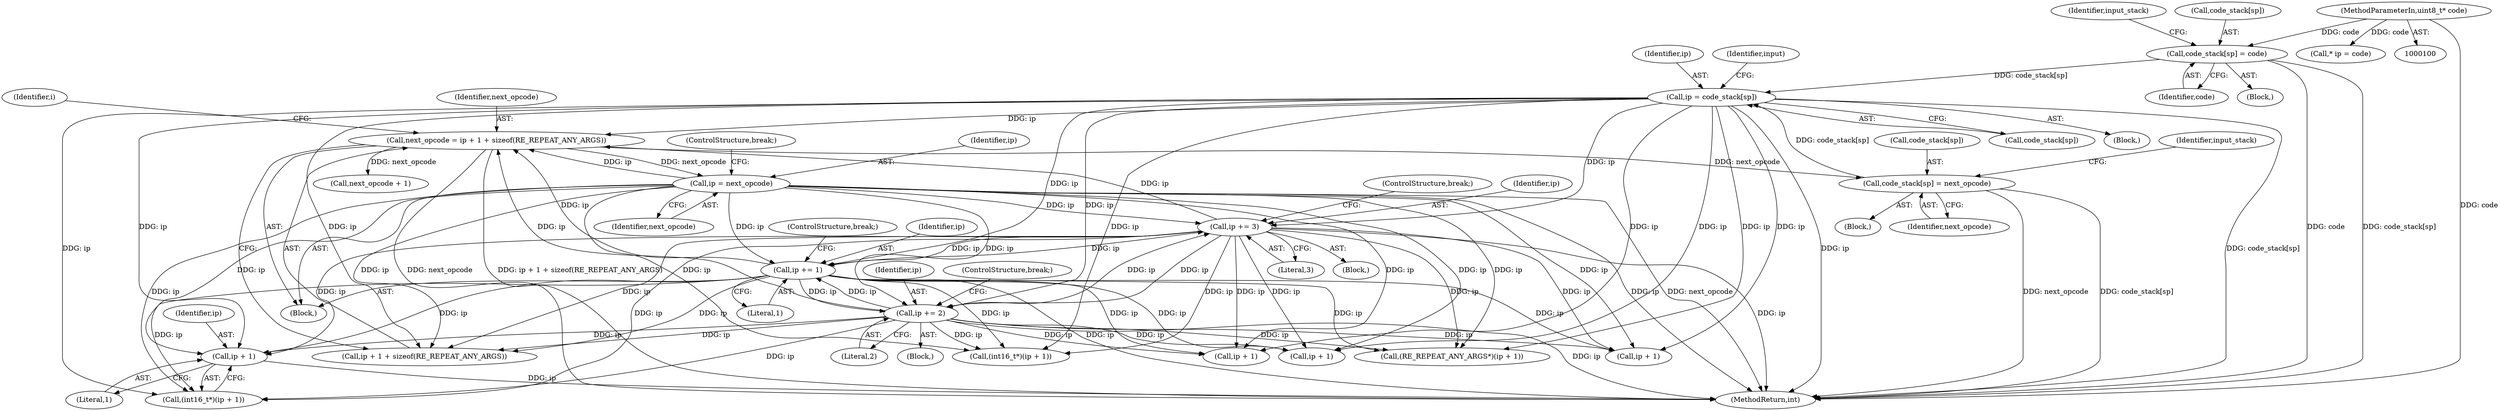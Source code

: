 digraph "0_yara_992480c30f75943e9cd6245bb2015c7737f9b661@pointer" {
"1000295" [label="(Call,ip + 1)"];
"1000186" [label="(Call,ip = code_stack[sp])"];
"1000403" [label="(Call,code_stack[sp] = next_opcode)"];
"1000339" [label="(Call,next_opcode = ip + 1 + sizeof(RE_REPEAT_ANY_ARGS))"];
"1000312" [label="(Call,ip += 3)"];
"1000327" [label="(Call,ip += 1)"];
"1000434" [label="(Call,ip = next_opcode)"];
"1000269" [label="(Call,ip += 2)"];
"1000162" [label="(Call,code_stack[sp] = code)"];
"1000101" [label="(MethodParameterIn,uint8_t* code)"];
"1000285" [label="(Call,ip + 1)"];
"1000327" [label="(Call,ip += 1)"];
"1000436" [label="(Identifier,next_opcode)"];
"1000166" [label="(Identifier,code)"];
"1000188" [label="(Call,code_stack[sp])"];
"1000437" [label="(ControlStructure,break;)"];
"1000330" [label="(ControlStructure,break;)"];
"1000349" [label="(Identifier,i)"];
"1000314" [label="(Literal,3)"];
"1000186" [label="(Call,ip = code_stack[sp])"];
"1000334" [label="(Call,(RE_REPEAT_ANY_ARGS*)(ip + 1))"];
"1000297" [label="(Literal,1)"];
"1000270" [label="(Identifier,ip)"];
"1000277" [label="(ControlStructure,break;)"];
"1000295" [label="(Call,ip + 1)"];
"1000109" [label="(Block,)"];
"1000340" [label="(Identifier,next_opcode)"];
"1000101" [label="(MethodParameterIn,uint8_t* code)"];
"1000271" [label="(Literal,2)"];
"1000390" [label="(Call,next_opcode + 1)"];
"1000169" [label="(Identifier,input_stack)"];
"1000312" [label="(Call,ip += 3)"];
"1000404" [label="(Call,code_stack[sp])"];
"1000320" [label="(ControlStructure,break;)"];
"1000452" [label="(MethodReturn,int)"];
"1000183" [label="(Block,)"];
"1000341" [label="(Call,ip + 1 + sizeof(RE_REPEAT_ANY_ARGS))"];
"1000410" [label="(Identifier,input_stack)"];
"1000187" [label="(Identifier,ip)"];
"1000162" [label="(Call,code_stack[sp] = code)"];
"1000293" [label="(Call,(int16_t*)(ip + 1))"];
"1000163" [label="(Call,code_stack[sp])"];
"1000407" [label="(Identifier,next_opcode)"];
"1000269" [label="(Call,ip += 2)"];
"1000329" [label="(Literal,1)"];
"1000253" [label="(Block,)"];
"1000434" [label="(Call,ip = next_opcode)"];
"1000115" [label="(Call,* ip = code)"];
"1000263" [label="(Block,)"];
"1000283" [label="(Call,(int16_t*)(ip + 1))"];
"1000306" [label="(Block,)"];
"1000192" [label="(Identifier,input)"];
"1000313" [label="(Identifier,ip)"];
"1000260" [label="(Call,ip + 1)"];
"1000339" [label="(Call,next_opcode = ip + 1 + sizeof(RE_REPEAT_ANY_ARGS))"];
"1000336" [label="(Call,ip + 1)"];
"1000395" [label="(Block,)"];
"1000328" [label="(Identifier,ip)"];
"1000403" [label="(Call,code_stack[sp] = next_opcode)"];
"1000435" [label="(Identifier,ip)"];
"1000296" [label="(Identifier,ip)"];
"1000295" -> "1000293"  [label="AST: "];
"1000295" -> "1000297"  [label="CFG: "];
"1000296" -> "1000295"  [label="AST: "];
"1000297" -> "1000295"  [label="AST: "];
"1000293" -> "1000295"  [label="CFG: "];
"1000295" -> "1000452"  [label="DDG: ip"];
"1000186" -> "1000295"  [label="DDG: ip"];
"1000312" -> "1000295"  [label="DDG: ip"];
"1000327" -> "1000295"  [label="DDG: ip"];
"1000434" -> "1000295"  [label="DDG: ip"];
"1000269" -> "1000295"  [label="DDG: ip"];
"1000186" -> "1000183"  [label="AST: "];
"1000186" -> "1000188"  [label="CFG: "];
"1000187" -> "1000186"  [label="AST: "];
"1000188" -> "1000186"  [label="AST: "];
"1000192" -> "1000186"  [label="CFG: "];
"1000186" -> "1000452"  [label="DDG: code_stack[sp]"];
"1000186" -> "1000452"  [label="DDG: ip"];
"1000403" -> "1000186"  [label="DDG: code_stack[sp]"];
"1000162" -> "1000186"  [label="DDG: code_stack[sp]"];
"1000186" -> "1000260"  [label="DDG: ip"];
"1000186" -> "1000269"  [label="DDG: ip"];
"1000186" -> "1000283"  [label="DDG: ip"];
"1000186" -> "1000285"  [label="DDG: ip"];
"1000186" -> "1000293"  [label="DDG: ip"];
"1000186" -> "1000312"  [label="DDG: ip"];
"1000186" -> "1000327"  [label="DDG: ip"];
"1000186" -> "1000334"  [label="DDG: ip"];
"1000186" -> "1000336"  [label="DDG: ip"];
"1000186" -> "1000339"  [label="DDG: ip"];
"1000186" -> "1000341"  [label="DDG: ip"];
"1000403" -> "1000395"  [label="AST: "];
"1000403" -> "1000407"  [label="CFG: "];
"1000404" -> "1000403"  [label="AST: "];
"1000407" -> "1000403"  [label="AST: "];
"1000410" -> "1000403"  [label="CFG: "];
"1000403" -> "1000452"  [label="DDG: code_stack[sp]"];
"1000403" -> "1000452"  [label="DDG: next_opcode"];
"1000339" -> "1000403"  [label="DDG: next_opcode"];
"1000339" -> "1000253"  [label="AST: "];
"1000339" -> "1000341"  [label="CFG: "];
"1000340" -> "1000339"  [label="AST: "];
"1000341" -> "1000339"  [label="AST: "];
"1000349" -> "1000339"  [label="CFG: "];
"1000339" -> "1000452"  [label="DDG: next_opcode"];
"1000339" -> "1000452"  [label="DDG: ip + 1 + sizeof(RE_REPEAT_ANY_ARGS)"];
"1000312" -> "1000339"  [label="DDG: ip"];
"1000327" -> "1000339"  [label="DDG: ip"];
"1000434" -> "1000339"  [label="DDG: ip"];
"1000269" -> "1000339"  [label="DDG: ip"];
"1000339" -> "1000390"  [label="DDG: next_opcode"];
"1000339" -> "1000434"  [label="DDG: next_opcode"];
"1000312" -> "1000306"  [label="AST: "];
"1000312" -> "1000314"  [label="CFG: "];
"1000313" -> "1000312"  [label="AST: "];
"1000314" -> "1000312"  [label="AST: "];
"1000320" -> "1000312"  [label="CFG: "];
"1000312" -> "1000452"  [label="DDG: ip"];
"1000312" -> "1000260"  [label="DDG: ip"];
"1000312" -> "1000269"  [label="DDG: ip"];
"1000312" -> "1000283"  [label="DDG: ip"];
"1000312" -> "1000285"  [label="DDG: ip"];
"1000312" -> "1000293"  [label="DDG: ip"];
"1000327" -> "1000312"  [label="DDG: ip"];
"1000434" -> "1000312"  [label="DDG: ip"];
"1000269" -> "1000312"  [label="DDG: ip"];
"1000312" -> "1000327"  [label="DDG: ip"];
"1000312" -> "1000334"  [label="DDG: ip"];
"1000312" -> "1000336"  [label="DDG: ip"];
"1000312" -> "1000341"  [label="DDG: ip"];
"1000327" -> "1000253"  [label="AST: "];
"1000327" -> "1000329"  [label="CFG: "];
"1000328" -> "1000327"  [label="AST: "];
"1000329" -> "1000327"  [label="AST: "];
"1000330" -> "1000327"  [label="CFG: "];
"1000327" -> "1000452"  [label="DDG: ip"];
"1000327" -> "1000260"  [label="DDG: ip"];
"1000327" -> "1000269"  [label="DDG: ip"];
"1000327" -> "1000283"  [label="DDG: ip"];
"1000327" -> "1000285"  [label="DDG: ip"];
"1000327" -> "1000293"  [label="DDG: ip"];
"1000434" -> "1000327"  [label="DDG: ip"];
"1000269" -> "1000327"  [label="DDG: ip"];
"1000327" -> "1000334"  [label="DDG: ip"];
"1000327" -> "1000336"  [label="DDG: ip"];
"1000327" -> "1000341"  [label="DDG: ip"];
"1000434" -> "1000253"  [label="AST: "];
"1000434" -> "1000436"  [label="CFG: "];
"1000435" -> "1000434"  [label="AST: "];
"1000436" -> "1000434"  [label="AST: "];
"1000437" -> "1000434"  [label="CFG: "];
"1000434" -> "1000452"  [label="DDG: next_opcode"];
"1000434" -> "1000452"  [label="DDG: ip"];
"1000434" -> "1000260"  [label="DDG: ip"];
"1000434" -> "1000269"  [label="DDG: ip"];
"1000434" -> "1000283"  [label="DDG: ip"];
"1000434" -> "1000285"  [label="DDG: ip"];
"1000434" -> "1000293"  [label="DDG: ip"];
"1000434" -> "1000334"  [label="DDG: ip"];
"1000434" -> "1000336"  [label="DDG: ip"];
"1000434" -> "1000341"  [label="DDG: ip"];
"1000269" -> "1000263"  [label="AST: "];
"1000269" -> "1000271"  [label="CFG: "];
"1000270" -> "1000269"  [label="AST: "];
"1000271" -> "1000269"  [label="AST: "];
"1000277" -> "1000269"  [label="CFG: "];
"1000269" -> "1000452"  [label="DDG: ip"];
"1000269" -> "1000260"  [label="DDG: ip"];
"1000269" -> "1000283"  [label="DDG: ip"];
"1000269" -> "1000285"  [label="DDG: ip"];
"1000269" -> "1000293"  [label="DDG: ip"];
"1000269" -> "1000334"  [label="DDG: ip"];
"1000269" -> "1000336"  [label="DDG: ip"];
"1000269" -> "1000341"  [label="DDG: ip"];
"1000162" -> "1000109"  [label="AST: "];
"1000162" -> "1000166"  [label="CFG: "];
"1000163" -> "1000162"  [label="AST: "];
"1000166" -> "1000162"  [label="AST: "];
"1000169" -> "1000162"  [label="CFG: "];
"1000162" -> "1000452"  [label="DDG: code"];
"1000162" -> "1000452"  [label="DDG: code_stack[sp]"];
"1000101" -> "1000162"  [label="DDG: code"];
"1000101" -> "1000100"  [label="AST: "];
"1000101" -> "1000452"  [label="DDG: code"];
"1000101" -> "1000115"  [label="DDG: code"];
}
